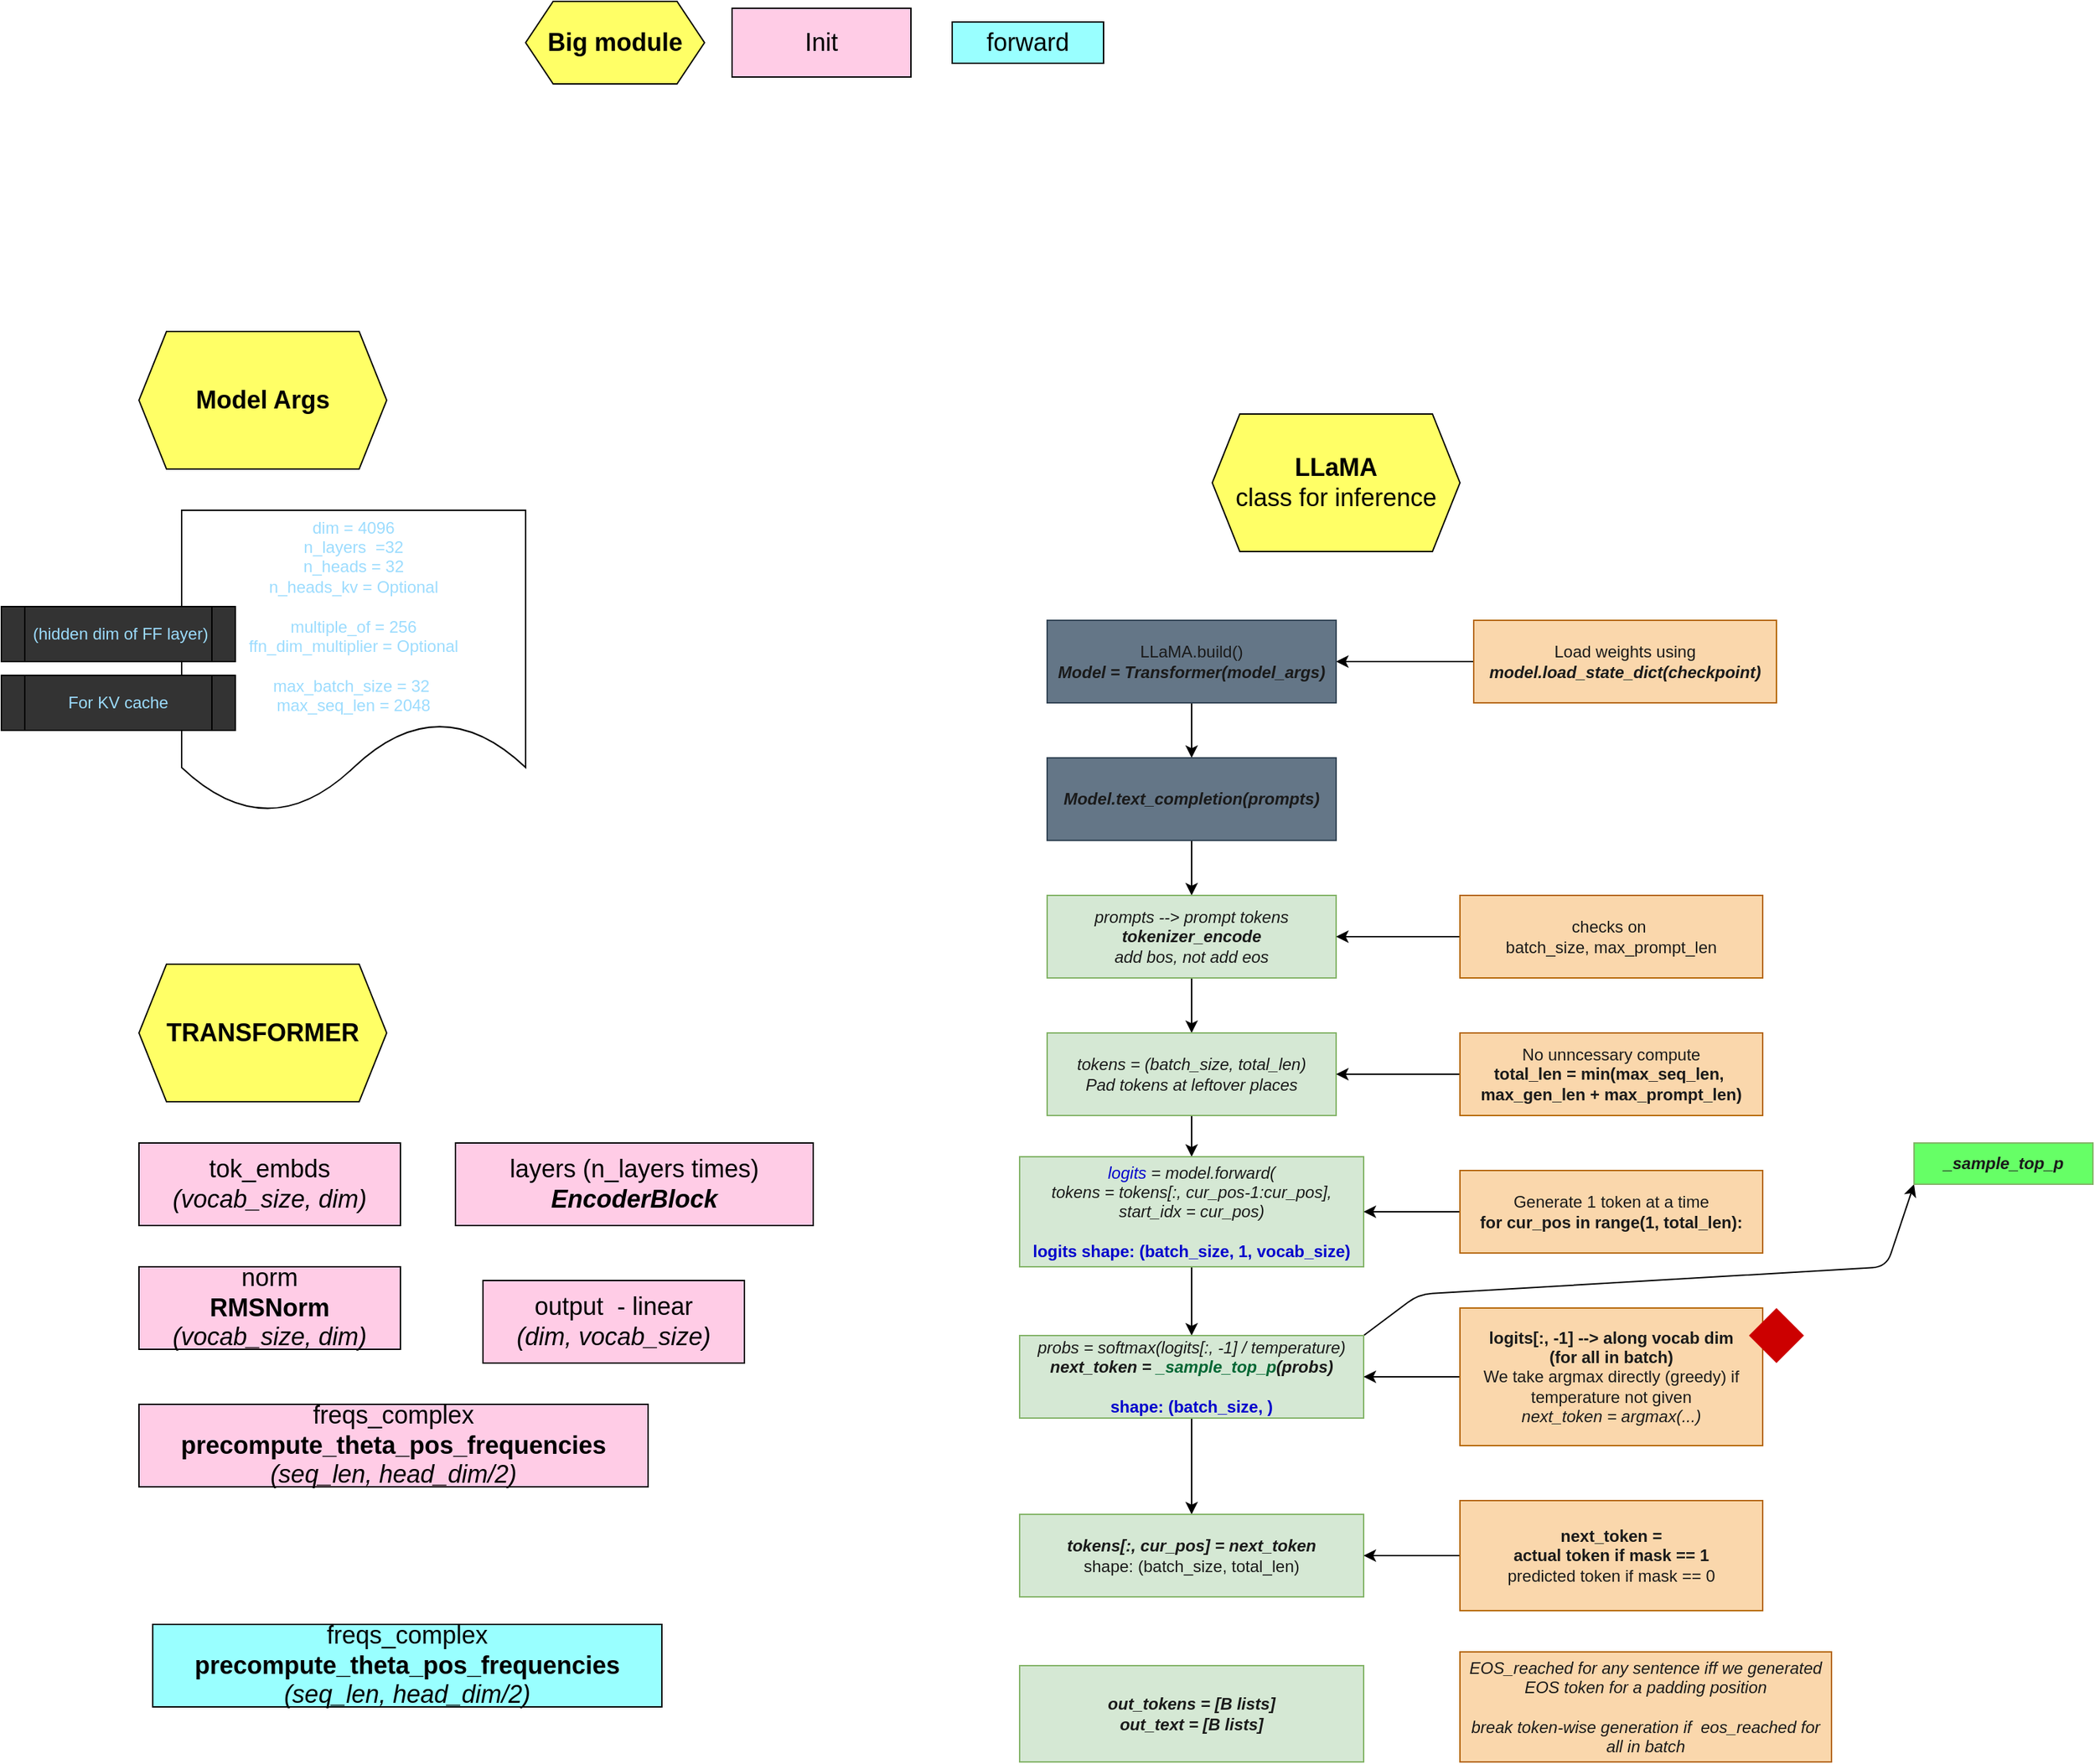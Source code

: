 <mxfile>
    <diagram id="3KwbdyD06HSjcGMrvIiw" name="Page-1">
        <mxGraphModel dx="1321" dy="1673" grid="1" gridSize="10" guides="1" tooltips="1" connect="1" arrows="1" fold="1" page="1" pageScale="1" pageWidth="850" pageHeight="1100" math="0" shadow="0">
            <root>
                <mxCell id="0"/>
                <mxCell id="1" parent="0"/>
                <mxCell id="2" value="&lt;font color=&quot;#9cdcfe&quot;&gt;dim = 4096&lt;br&gt;n_layers&amp;nbsp; =32&lt;br&gt;n_heads = 32&lt;br&gt;n_heads_kv = Optional&lt;br&gt;&lt;br&gt;multiple_of = 256&lt;br&gt;ffn_dim_multiplier = Optional&lt;br&gt;&lt;br&gt;max_batch_size = 32&amp;nbsp;&lt;br&gt;max_seq_len = 2048&lt;br&gt;&lt;/font&gt;" style="shape=document;whiteSpace=wrap;html=1;boundedLbl=1;" parent="1" vertex="1">
                    <mxGeometry x="51" y="30" width="250" height="220" as="geometry"/>
                </mxCell>
                <mxCell id="3" value="&lt;span style=&quot;color: rgb(156, 220, 254);&quot;&gt;&amp;nbsp;(hidden dim of FF layer)&lt;/span&gt;" style="shape=process;whiteSpace=wrap;html=1;backgroundOutline=1;fillColor=#333333;" parent="1" vertex="1">
                    <mxGeometry x="-80" y="100" width="170" height="40" as="geometry"/>
                </mxCell>
                <mxCell id="4" value="&lt;span style=&quot;color: rgb(156, 220, 254);&quot;&gt;For KV cache&lt;/span&gt;" style="shape=process;whiteSpace=wrap;html=1;backgroundOutline=1;fillColor=#333333;" parent="1" vertex="1">
                    <mxGeometry x="-80" y="150" width="170" height="40" as="geometry"/>
                </mxCell>
                <mxCell id="6" value="&lt;b&gt;&lt;font style=&quot;font-size: 18px;&quot;&gt;TRANSFORMER&lt;/font&gt;&lt;/b&gt;" style="shape=hexagon;perimeter=hexagonPerimeter2;whiteSpace=wrap;html=1;fixedSize=1;fontColor=#000000;fillColor=#FFFF66;" parent="1" vertex="1">
                    <mxGeometry x="20" y="360" width="180" height="100" as="geometry"/>
                </mxCell>
                <mxCell id="7" value="&lt;b&gt;&lt;font style=&quot;font-size: 18px;&quot;&gt;Model Args&lt;/font&gt;&lt;/b&gt;" style="shape=hexagon;perimeter=hexagonPerimeter2;whiteSpace=wrap;html=1;fixedSize=1;fontColor=#000000;fillColor=#FFFF66;" parent="1" vertex="1">
                    <mxGeometry x="20" y="-100" width="180" height="100" as="geometry"/>
                </mxCell>
                <mxCell id="8" value="tok_embds&lt;br&gt;&lt;i&gt;(vocab_size, dim)&lt;/i&gt;" style="rounded=0;whiteSpace=wrap;html=1;fontSize=18;fontColor=#000000;fillColor=#FFCCE6;" parent="1" vertex="1">
                    <mxGeometry x="20" y="490" width="190" height="60" as="geometry"/>
                </mxCell>
                <mxCell id="10" value="layers (n_layers times)&lt;br&gt;&lt;i&gt;&lt;b&gt;EncoderBlock&lt;/b&gt;&lt;/i&gt;" style="rounded=0;whiteSpace=wrap;html=1;fontSize=18;fontColor=#000000;fillColor=#FFCCE6;" parent="1" vertex="1">
                    <mxGeometry x="250" y="490" width="260" height="60" as="geometry"/>
                </mxCell>
                <mxCell id="12" value="norm&lt;br&gt;&lt;b&gt;RMSNorm&lt;/b&gt;&lt;br&gt;&lt;i&gt;(vocab_size, dim)&lt;/i&gt;" style="rounded=0;whiteSpace=wrap;html=1;fontSize=18;fontColor=#000000;fillColor=#FFCCE6;" parent="1" vertex="1">
                    <mxGeometry x="20" y="580" width="190" height="60" as="geometry"/>
                </mxCell>
                <mxCell id="13" value="output&amp;nbsp; - linear&lt;br&gt;&lt;i&gt;(dim, vocab_size)&lt;/i&gt;" style="rounded=0;whiteSpace=wrap;html=1;fontSize=18;fontColor=#000000;fillColor=#FFCCE6;" parent="1" vertex="1">
                    <mxGeometry x="270" y="590" width="190" height="60" as="geometry"/>
                </mxCell>
                <mxCell id="14" value="freqs_complex&lt;br&gt;&lt;b&gt;precompute_theta_pos_frequencies&lt;/b&gt;&lt;br&gt;&lt;i&gt;(seq_len, head_dim/2)&lt;/i&gt;" style="rounded=0;whiteSpace=wrap;html=1;fontSize=18;fontColor=#000000;fillColor=#FFCCE6;" parent="1" vertex="1">
                    <mxGeometry x="20" y="680" width="370" height="60" as="geometry"/>
                </mxCell>
                <mxCell id="17" value="freqs_complex&lt;br&gt;&lt;b&gt;precompute_theta_pos_frequencies&lt;/b&gt;&lt;br&gt;&lt;i&gt;(seq_len, head_dim/2)&lt;/i&gt;" style="rounded=0;whiteSpace=wrap;html=1;fontSize=18;fontColor=#000000;fillColor=#99FFFF;" parent="1" vertex="1">
                    <mxGeometry x="30" y="840" width="370" height="60" as="geometry"/>
                </mxCell>
                <mxCell id="18" value="&lt;b&gt;&lt;font style=&quot;font-size: 18px;&quot;&gt;Big module&lt;/font&gt;&lt;/b&gt;" style="shape=hexagon;perimeter=hexagonPerimeter2;whiteSpace=wrap;html=1;fixedSize=1;fontColor=#000000;fillColor=#FFFF66;" parent="1" vertex="1">
                    <mxGeometry x="301" y="-340" width="130" height="60" as="geometry"/>
                </mxCell>
                <mxCell id="19" value="Init" style="rounded=0;whiteSpace=wrap;html=1;fontSize=18;fontColor=#000000;fillColor=#FFCCE6;" parent="1" vertex="1">
                    <mxGeometry x="451" y="-335" width="130" height="50" as="geometry"/>
                </mxCell>
                <mxCell id="20" value="forward" style="rounded=0;whiteSpace=wrap;html=1;fontSize=18;fontColor=#000000;fillColor=#99FFFF;" parent="1" vertex="1">
                    <mxGeometry x="611" y="-325" width="110" height="30" as="geometry"/>
                </mxCell>
                <mxCell id="21" value="" style="edgeStyle=none;html=1;entryX=1;entryY=0.5;entryDx=0;entryDy=0;exitX=0;exitY=0.5;exitDx=0;exitDy=0;" edge="1" parent="1" source="24" target="23">
                    <mxGeometry relative="1" as="geometry">
                        <mxPoint x="970" y="170" as="sourcePoint"/>
                    </mxGeometry>
                </mxCell>
                <mxCell id="22" value="" style="edgeStyle=none;html=1;fontColor=#1A1A1A;" edge="1" parent="1" source="23" target="25">
                    <mxGeometry relative="1" as="geometry"/>
                </mxCell>
                <mxCell id="23" value="&lt;font color=&quot;#1a1a1a&quot;&gt;LLaMA.build()&lt;br&gt;&lt;b&gt;&lt;i&gt;Model = Transformer(model_args)&lt;/i&gt;&lt;/b&gt;&lt;/font&gt;" style="rounded=0;whiteSpace=wrap;html=1;fillColor=#647687;fontColor=#ffffff;strokeColor=#314354;" vertex="1" parent="1">
                    <mxGeometry x="680" y="110" width="210" height="60" as="geometry"/>
                </mxCell>
                <mxCell id="24" value="&lt;font color=&quot;#1a1a1a&quot;&gt;Load weights using&lt;i&gt;&lt;br&gt;&lt;b&gt;model.load_state_dict(checkpoint)&lt;/b&gt;&lt;/i&gt;&lt;/font&gt;" style="html=1;fillColor=#fad7ac;strokeColor=#b46504;rounded=0;whiteSpace=wrap;" vertex="1" parent="1">
                    <mxGeometry x="990" y="110" width="220" height="60" as="geometry"/>
                </mxCell>
                <mxCell id="31" style="edgeStyle=none;html=1;exitX=0.5;exitY=1;exitDx=0;exitDy=0;fontColor=#1A1A1A;" edge="1" parent="1" source="25" target="26">
                    <mxGeometry relative="1" as="geometry"/>
                </mxCell>
                <mxCell id="25" value="&lt;font color=&quot;#1a1a1a&quot;&gt;&lt;b&gt;&lt;i&gt;Model.text_completion(prompts)&lt;/i&gt;&lt;/b&gt;&lt;/font&gt;" style="rounded=0;whiteSpace=wrap;html=1;fillColor=#647687;fontColor=#ffffff;strokeColor=#314354;" vertex="1" parent="1">
                    <mxGeometry x="680" y="210" width="210" height="60" as="geometry"/>
                </mxCell>
                <mxCell id="35" value="" style="edgeStyle=none;html=1;fontColor=#1A1A1A;" edge="1" parent="1" source="26" target="32">
                    <mxGeometry relative="1" as="geometry"/>
                </mxCell>
                <mxCell id="26" value="&lt;font color=&quot;#1a1a1a&quot;&gt;&lt;i style=&quot;&quot;&gt;prompts --&amp;gt; prompt tokens&lt;br&gt;&lt;b&gt;tokenizer_encode&lt;/b&gt;&lt;br&gt;add bos, not add eos&lt;br&gt;&lt;/i&gt;&lt;/font&gt;" style="rounded=0;whiteSpace=wrap;html=1;fillColor=#d5e8d4;strokeColor=#82b366;" vertex="1" parent="1">
                    <mxGeometry x="680" y="310" width="210" height="60" as="geometry"/>
                </mxCell>
                <mxCell id="27" value="&lt;font style=&quot;font-size: 18px;&quot;&gt;&lt;b&gt;LLaMA &lt;/b&gt;&lt;br&gt;class for inference&lt;/font&gt;" style="shape=hexagon;perimeter=hexagonPerimeter2;whiteSpace=wrap;html=1;fixedSize=1;fontColor=#000000;fillColor=#FFFF66;" vertex="1" parent="1">
                    <mxGeometry x="800" y="-40" width="180" height="100" as="geometry"/>
                </mxCell>
                <mxCell id="30" style="edgeStyle=none;html=1;exitX=0;exitY=0.5;exitDx=0;exitDy=0;entryX=1;entryY=0.5;entryDx=0;entryDy=0;fontColor=#1A1A1A;" edge="1" parent="1" source="29" target="26">
                    <mxGeometry relative="1" as="geometry"/>
                </mxCell>
                <mxCell id="29" value="&lt;font color=&quot;#1a1a1a&quot;&gt;checks on&amp;nbsp;&lt;br&gt;batch_size, max_prompt_len&lt;/font&gt;" style="html=1;fillColor=#fad7ac;strokeColor=#b46504;rounded=0;whiteSpace=wrap;" vertex="1" parent="1">
                    <mxGeometry x="980" y="310" width="220" height="60" as="geometry"/>
                </mxCell>
                <mxCell id="37" value="" style="edgeStyle=none;html=1;fontColor=#1A1A1A;" edge="1" parent="1" source="32" target="36">
                    <mxGeometry relative="1" as="geometry"/>
                </mxCell>
                <mxCell id="32" value="&lt;font color=&quot;#1a1a1a&quot;&gt;&lt;i style=&quot;&quot;&gt;tokens = (batch_size, total_len)&lt;br&gt;Pad tokens at leftover places&lt;br&gt;&lt;/i&gt;&lt;/font&gt;" style="rounded=0;whiteSpace=wrap;html=1;fillColor=#d5e8d4;strokeColor=#82b366;" vertex="1" parent="1">
                    <mxGeometry x="680" y="410" width="210" height="60" as="geometry"/>
                </mxCell>
                <mxCell id="34" value="" style="edgeStyle=none;html=1;fontColor=#1A1A1A;" edge="1" parent="1" source="33" target="32">
                    <mxGeometry relative="1" as="geometry"/>
                </mxCell>
                <mxCell id="33" value="&lt;font color=&quot;#1a1a1a&quot;&gt;No unncessary compute&lt;br&gt;&lt;b&gt;total_len = min(max_seq_len,&amp;nbsp;&lt;br&gt;max_gen_len + max_prompt_len)&lt;/b&gt;&lt;/font&gt;" style="html=1;fillColor=#fad7ac;strokeColor=#b46504;rounded=0;whiteSpace=wrap;" vertex="1" parent="1">
                    <mxGeometry x="980" y="410" width="220" height="60" as="geometry"/>
                </mxCell>
                <mxCell id="41" value="" style="edgeStyle=none;html=1;fontColor=#1A1A1A;" edge="1" parent="1" source="36">
                    <mxGeometry relative="1" as="geometry">
                        <mxPoint x="785" y="630" as="targetPoint"/>
                    </mxGeometry>
                </mxCell>
                <mxCell id="36" value="&lt;i style=&quot;&quot;&gt;&lt;font color=&quot;#0000cc&quot;&gt;logits&lt;/font&gt;&lt;font color=&quot;#1a1a1a&quot;&gt; = model.forward(&lt;/font&gt;&lt;br&gt;&lt;font color=&quot;#1a1a1a&quot;&gt;tokens = tokens[:, cur_pos-1:cur_pos], start_idx = cur_pos)&lt;/font&gt;&lt;br&gt;&lt;br&gt;&lt;/i&gt;&lt;b&gt;&lt;font color=&quot;#0000cc&quot;&gt;logits shape: (batch_size, 1, vocab_size)&lt;/font&gt;&lt;/b&gt;&lt;font color=&quot;#1a1a1a&quot;&gt;&lt;i style=&quot;&quot;&gt;&lt;br&gt;&lt;/i&gt;&lt;/font&gt;" style="rounded=0;whiteSpace=wrap;html=1;fillColor=#d5e8d4;strokeColor=#82b366;" vertex="1" parent="1">
                    <mxGeometry x="660" y="500" width="250" height="80" as="geometry"/>
                </mxCell>
                <mxCell id="39" value="" style="edgeStyle=none;html=1;fontColor=#1A1A1A;" edge="1" parent="1" source="38" target="36">
                    <mxGeometry relative="1" as="geometry"/>
                </mxCell>
                <mxCell id="38" value="&lt;font color=&quot;#1a1a1a&quot;&gt;Generate 1 token at a time&lt;br&gt;&lt;b&gt;for cur_pos in range(1, total_len):&lt;/b&gt;&lt;/font&gt;" style="html=1;fillColor=#fad7ac;strokeColor=#b46504;rounded=0;whiteSpace=wrap;" vertex="1" parent="1">
                    <mxGeometry x="980" y="510" width="220" height="60" as="geometry"/>
                </mxCell>
                <mxCell id="48" value="" style="edgeStyle=none;html=1;fontColor=#1A1A1A;" edge="1" parent="1" source="42" target="46">
                    <mxGeometry relative="1" as="geometry"/>
                </mxCell>
                <mxCell id="54" style="edgeStyle=none;html=1;exitX=1;exitY=0;exitDx=0;exitDy=0;entryX=0;entryY=1;entryDx=0;entryDy=0;fontColor=#1A1A1A;" edge="1" parent="1" source="42" target="53">
                    <mxGeometry relative="1" as="geometry">
                        <Array as="points">
                            <mxPoint x="950" y="600"/>
                            <mxPoint x="1290" y="580"/>
                        </Array>
                    </mxGeometry>
                </mxCell>
                <mxCell id="42" value="&lt;i style=&quot;&quot;&gt;&lt;font color=&quot;#1a1a1a&quot;&gt;probs = softmax(logits[:, -1] / temperature)&lt;/font&gt;&lt;br&gt;&lt;b style=&quot;&quot;&gt;&lt;font color=&quot;#1a1a1a&quot;&gt;next_token = &lt;/font&gt;&lt;font color=&quot;#006633&quot;&gt;_sample_top_p&lt;/font&gt;&lt;font color=&quot;#1a1a1a&quot;&gt;(probs)&lt;/font&gt;&lt;br&gt;&lt;/b&gt;&lt;/i&gt;&lt;b&gt;&lt;font color=&quot;#0000cc&quot;&gt;&lt;br&gt;shape: (batch_size, )&lt;/font&gt;&lt;/b&gt;&lt;font color=&quot;#1a1a1a&quot;&gt;&lt;i style=&quot;&quot;&gt;&lt;br&gt;&lt;/i&gt;&lt;/font&gt;" style="rounded=0;whiteSpace=wrap;html=1;fillColor=#d5e8d4;strokeColor=#82b366;" vertex="1" parent="1">
                    <mxGeometry x="660" y="630" width="250" height="60" as="geometry"/>
                </mxCell>
                <mxCell id="44" value="" style="edgeStyle=none;html=1;fontColor=#1A1A1A;" edge="1" parent="1" source="43" target="42">
                    <mxGeometry relative="1" as="geometry"/>
                </mxCell>
                <mxCell id="43" value="&lt;font color=&quot;#1a1a1a&quot;&gt;&lt;b&gt;logits[:, -1] --&amp;gt; along vocab dim &lt;br&gt;(for all in batch)&lt;/b&gt;&lt;br&gt;We take argmax directly (greedy) if temperature not given&lt;br&gt;&lt;i&gt;next_token = argmax(...)&lt;/i&gt;&lt;br&gt;&lt;/font&gt;" style="html=1;fillColor=#fad7ac;strokeColor=#b46504;rounded=0;whiteSpace=wrap;" vertex="1" parent="1">
                    <mxGeometry x="980" y="610" width="220" height="100" as="geometry"/>
                </mxCell>
                <mxCell id="45" value="" style="rhombus;whiteSpace=wrap;html=1;fontColor=#1A1A1A;fillColor=#CC0000;strokeColor=none;" vertex="1" parent="1">
                    <mxGeometry x="1190" y="610" width="40" height="40" as="geometry"/>
                </mxCell>
                <mxCell id="46" value="&lt;font style=&quot;font-weight: bold;&quot; color=&quot;#1a1a1a&quot;&gt;&lt;i&gt;tokens[:, cur_pos] = next_token&lt;/i&gt;&lt;/font&gt;&lt;br&gt;&lt;font style=&quot;&quot; color=&quot;#1a1a1a&quot;&gt;shape: (batch_size, total_len)&lt;/font&gt;&lt;font color=&quot;#1a1a1a&quot;&gt;&lt;i style=&quot;&quot;&gt;&lt;br&gt;&lt;/i&gt;&lt;/font&gt;" style="rounded=0;whiteSpace=wrap;html=1;fillColor=#d5e8d4;strokeColor=#82b366;" vertex="1" parent="1">
                    <mxGeometry x="660" y="760" width="250" height="60" as="geometry"/>
                </mxCell>
                <mxCell id="49" value="" style="edgeStyle=none;html=1;fontColor=#1A1A1A;" edge="1" parent="1" source="47" target="46">
                    <mxGeometry relative="1" as="geometry"/>
                </mxCell>
                <mxCell id="47" value="&lt;font color=&quot;#1a1a1a&quot;&gt;&lt;b&gt;next_token = &lt;br&gt;actual token if mask == 1&lt;br&gt;&lt;/b&gt;predicted token if mask == 0&lt;br&gt;&lt;/font&gt;" style="html=1;fillColor=#fad7ac;strokeColor=#b46504;rounded=0;whiteSpace=wrap;" vertex="1" parent="1">
                    <mxGeometry x="980" y="750" width="220" height="80" as="geometry"/>
                </mxCell>
                <mxCell id="51" value="&lt;i style=&quot;color: rgb(26, 26, 26);&quot;&gt;&lt;b&gt;out_tokens = [B lists]&lt;br&gt;out_text = [B lists]&lt;/b&gt;&lt;/i&gt;&lt;font color=&quot;#1a1a1a&quot;&gt;&lt;i style=&quot;&quot;&gt;&lt;br&gt;&lt;/i&gt;&lt;/font&gt;" style="rounded=0;whiteSpace=wrap;html=1;fillColor=#d5e8d4;strokeColor=#82b366;" vertex="1" parent="1">
                    <mxGeometry x="660" y="870" width="250" height="70" as="geometry"/>
                </mxCell>
                <mxCell id="52" value="&lt;font color=&quot;#1a1a1a&quot;&gt;&lt;i&gt;EOS_reached for any sentence iff we generated EOS token for a padding position&lt;br&gt;&lt;/i&gt;&lt;br&gt;&lt;/font&gt;&lt;i style=&quot;color: rgb(26, 26, 26);&quot;&gt;break token-wise generation if&amp;nbsp; eos_reached for all in batch&lt;br&gt;&lt;/i&gt;" style="html=1;fillColor=#fad7ac;strokeColor=#b46504;rounded=0;whiteSpace=wrap;" vertex="1" parent="1">
                    <mxGeometry x="980" y="860" width="270" height="80" as="geometry"/>
                </mxCell>
                <mxCell id="53" value="&lt;i style=&quot;&quot;&gt;&lt;b style=&quot;&quot;&gt;&lt;font color=&quot;#1a1a1a&quot;&gt;_sample_top_p&lt;/font&gt;&lt;/b&gt;&lt;/i&gt;&lt;font color=&quot;#1a1a1a&quot;&gt;&lt;i style=&quot;&quot;&gt;&lt;br&gt;&lt;/i&gt;&lt;/font&gt;" style="rounded=0;whiteSpace=wrap;html=1;fillColor=#66FF66;strokeColor=#82b366;" vertex="1" parent="1">
                    <mxGeometry x="1310" y="490" width="130" height="30" as="geometry"/>
                </mxCell>
            </root>
        </mxGraphModel>
    </diagram>
</mxfile>